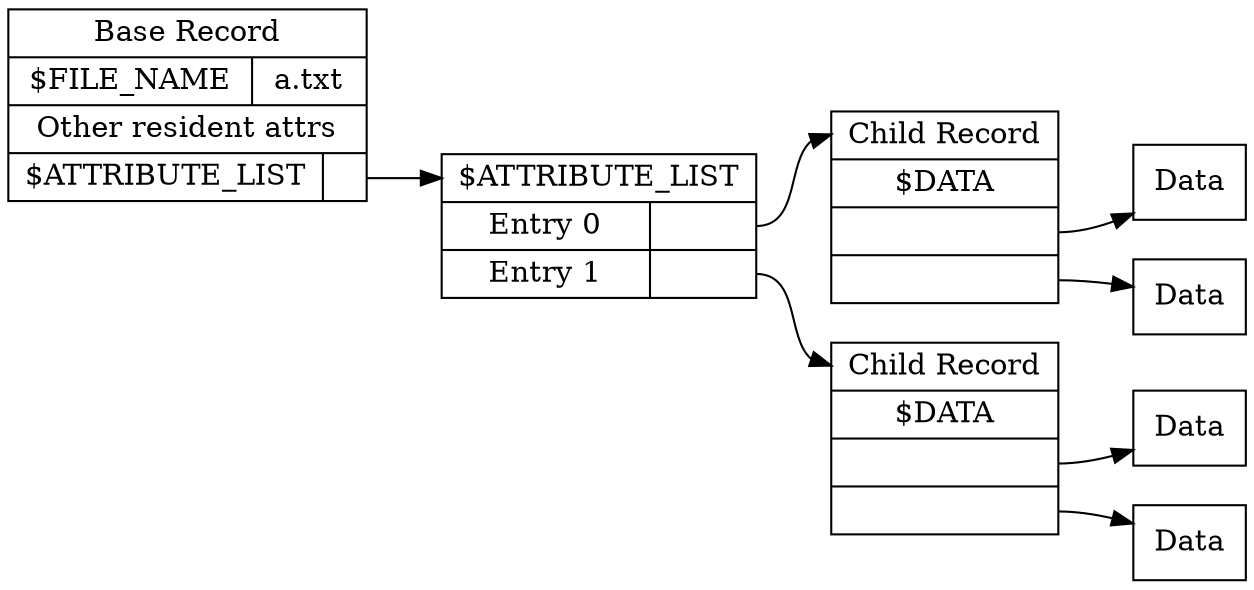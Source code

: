 digraph mft {
    node [shape=record,fillcolor=white,style="filled,solid"];
    graph [rankdir="LR"];
    bgcolor="#ffffff00"

    base_rec [label="Base Record | {$FILE_NAME | a.txt} | Other resident attrs | {$ATTRIBUTE_LIST | <f0> }"];

    attr_list [label="<e> $ATTRIBUTE_LIST | { Entry 0 | <f0> } | { Entry 1 | <f1> }"];

    base_rec:f0 -> attr_list:e;

    child_req0 [label="<e> Child Record | $DATA | <f0> | <f1>"];
    attr_list:f0 -> child_req0:e;

    child_req1 [label="<e> Child Record | $DATA | <f0> | <f1>"];
    attr_list:f1 -> child_req1:e;

    data0 [label="Data"];
    data1 [label="Data"];
    child_req0:f0 -> data0;
    child_req0:f1 -> data1;

    data2 [label="Data"];
    data3 [label="Data"];
    child_req1:f0 -> data2;
    child_req1:f1 -> data3;
}
